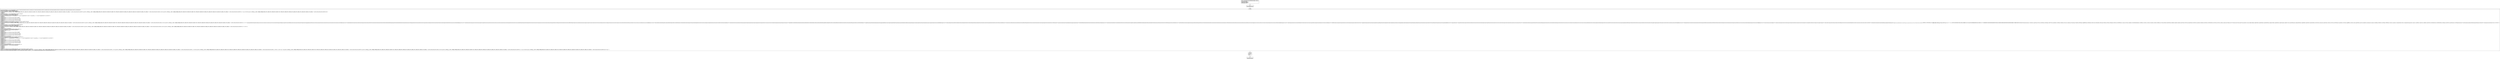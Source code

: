 digraph "CFG forandroidx.core.util.PatternsCompat.\<clinit\>()V" {
Node_4 [shape=record,label="{4\:\ ?|MTH_ENTER_BLOCK\l}"];
Node_6 [shape=record,label="{6\:\ 0x0001|java.util.regex.Pattern r0 = java.util.regex.Pattern.compile(\"((25[0\-5]\|2[0\-4][0\-9]\|[0\-1][0\-9]\{2\}\|[1\-9][0\-9]\|[1\-9]).(25[0\-5]\|2[0\-4][0\-9]\|[0\-1][0\-9]\{2\}\|[1\-9][0\-9]\|[1\-9]\|0).(25[0\-5]\|2[0\-4][0\-9]\|[0\-1][0\-9]\{2\}\|[1\-9][0\-9]\|[1\-9]\|0).(25[0\-5]\|2[0\-4][0\-9]\|[0\-1][0\-9]\{2\}\|[1\-9][0\-9]\|[0\-9]))\")\landroidx.core.util.PatternsCompat.IP_ADDRESS = r0\ljava.lang.StringBuilder r1 = new java.lang.StringBuilder()\lr1.append(\"(([a\-zA\-Z0\-9[ \-ud7ff豈\-﷏ﷰ\-uffef𐀀\-u1fffd𠀀\-u2fffd𰀀\-u3fffdu40000\-u4fffdu50000\-u5fffdu60000\-u6fffdu70000\-u7fffdu80000\-u8fffdu90000\-u9fffdua0000\-uafffdub0000\-ubfffduc0000\-ucfffdud0000\-udfffdue1000\-uefffd&&[^ [u2000\-u200a]u2028u2029 u3000]]](?:[a\-zA\-Z0\-9[ \-ud7ff豈\-﷏ﷰ\-uffef𐀀\-u1fffd𠀀\-u2fffd𰀀\-u3fffdu40000\-u4fffdu50000\-u5fffdu60000\-u6fffdu70000\-u7fffdu80000\-u8fffdu90000\-u9fffdua0000\-uafffdub0000\-ubfffduc0000\-ucfffdud0000\-udfffdue1000\-uefffd&&[^ [u2000\-u200a]u2028u2029 u3000]]_\-]\{0,61\}[a\-zA\-Z0\-9[ \-ud7ff豈\-﷏ﷰ\-uffef𐀀\-u1fffd𠀀\-u2fffd𰀀\-u3fffdu40000\-u4fffdu50000\-u5fffdu60000\-u6fffdu70000\-u7fffdu80000\-u8fffdu90000\-u9fffdua0000\-uafffdub0000\-ubfffduc0000\-ucfffdud0000\-udfffdue1000\-uefffd&&[^ [u2000\-u200a]u2028u2029 u3000]]])\{0,1\}.)+(xn\-\-[w\-]\{0,58\}w\|[a\-zA\-Z[ \-ud7ff豈\-﷏ﷰ\-uffef𐀀\-u1fffd𠀀\-u2fffd𰀀\-u3fffdu40000\-u4fffdu50000\-u5fffdu60000\-u6fffdu70000\-u7fffdu80000\-u8fffdu90000\-u9fffdua0000\-uafffdub0000\-ubfffduc0000\-ucfffdud0000\-udfffdue1000\-uefffd&&[^ [u2000\-u200a]u2028u2029 u3000]]]\{2,63\})\|\")\lr1.append(r0)\lr1.append(\")\")\ljava.util.regex.Pattern r1 = java.util.regex.Pattern.compile(r1.toString())\landroidx.core.util.PatternsCompat.DOMAIN_NAME = r1\ljava.lang.StringBuilder r3 = new java.lang.StringBuilder()\lr3.append(\"(((?:(?i:http\|https\|rtsp):\/\/(?:(?:[a\-zA\-Z0\-9$\-_.+!*'(),;?&=]\|(?:%[a\-fA\-F0\-9]\{2\}))\{1,64\}(?::(?:[a\-zA\-Z0\-9$\-_.+!*'(),;?&=]\|(?:%[a\-fA\-F0\-9]\{2\}))\{1,25\})?@)?)?(?:\")\lr3.append(r1)\lr3.append(\")(?:\")\lr3.append(androidx.core.util.PatternsCompat.PORT_NUMBER)\lr3.append(\")?)(\")\lr3.append(androidx.core.util.PatternsCompat.PATH_AND_QUERY)\lr3.append(\")?\")\lr3.append(androidx.core.util.PatternsCompat.WORD_BOUNDARY)\lr3.append(\")\")\landroidx.core.util.PatternsCompat.WEB_URL = java.util.regex.Pattern.compile(r3.toString())\ljava.lang.StringBuilder r3 = new java.lang.StringBuilder()\lr3.append(\"(?:(?:(?:[a\-zA\-Z0\-9[ \-ud7ff豈\-﷏ﷰ\-uffef𐀀\-u1fffd𠀀\-u2fffd𰀀\-u3fffdu40000\-u4fffdu50000\-u5fffdu60000\-u6fffdu70000\-u7fffdu80000\-u8fffdu90000\-u9fffdua0000\-uafffdub0000\-ubfffduc0000\-ucfffdud0000\-udfffdue1000\-uefffd&&[^ [u2000\-u200a]u2028u2029 u3000]]](?:[a\-zA\-Z0\-9[ \-ud7ff豈\-﷏ﷰ\-uffef𐀀\-u1fffd𠀀\-u2fffd𰀀\-u3fffdu40000\-u4fffdu50000\-u5fffdu60000\-u6fffdu70000\-u7fffdu80000\-u8fffdu90000\-u9fffdua0000\-uafffdub0000\-ubfffduc0000\-ucfffdud0000\-udfffdue1000\-uefffd&&[^ [u2000\-u200a]u2028u2029 u3000]]_\-]\{0,61\}[a\-zA\-Z0\-9[ \-ud7ff豈\-﷏ﷰ\-uffef𐀀\-u1fffd𠀀\-u2fffd𰀀\-u3fffdu40000\-u4fffdu50000\-u5fffdu60000\-u6fffdu70000\-u7fffdu80000\-u8fffdu90000\-u9fffdua0000\-uafffdub0000\-ubfffduc0000\-ucfffdud0000\-udfffdue1000\-uefffd&&[^ [u2000\-u200a]u2028u2029 u3000]]])\{0,1\}.)+(?:(?:(?:aaa\|aarp\|abb\|abbott\|abogado\|academy\|accenture\|accountant\|accountants\|aco\|active\|actor\|ads\|adult\|aeg\|aero\|afl\|agency\|aig\|airforce\|airtel\|allfinanz\|alsace\|amica\|amsterdam\|android\|apartments\|app\|apple\|aquarelle\|aramco\|archi\|army\|arpa\|arte\|asia\|associates\|attorney\|auction\|audio\|auto\|autos\|axa\|azure\|a[cdefgilmoqrstuwxz])\|(?:band\|bank\|bar\|barcelona\|barclaycard\|barclays\|bargains\|bauhaus\|bayern\|bbc\|bbva\|bcn\|beats\|beer\|bentley\|berlin\|best\|bet\|bharti\|bible\|bid\|bike\|bing\|bingo\|bio\|biz\|black\|blackfriday\|bloomberg\|blue\|bms\|bmw\|bnl\|bnpparibas\|boats\|bom\|bond\|boo\|boots\|boutique\|bradesco\|bridgestone\|broadway\|broker\|brother\|brussels\|budapest\|build\|builders\|business\|buzz\|bzh\|b[abdefghijmnorstvwyz])\|(?:cab\|cafe\|cal\|camera\|camp\|cancerresearch\|canon\|capetown\|capital\|car\|caravan\|cards\|care\|career\|careers\|cars\|cartier\|casa\|cash\|casino\|cat\|catering\|cba\|cbn\|ceb\|center\|ceo\|cern\|cfa\|cfd\|chanel\|channel\|chat\|cheap\|chloe\|christmas\|chrome\|church\|cipriani\|cisco\|citic\|city\|cityeats\|claims\|cleaning\|click\|clinic\|clothing\|cloud\|club\|clubmed\|coach\|codes\|coffee\|college\|cologne\|com\|commbank\|community\|company\|computer\|comsec\|condos\|construction\|consulting\|contractors\|cooking\|cool\|coop\|corsica\|country\|coupons\|courses\|credit\|creditcard\|creditunion\|cricket\|crown\|crs\|cruises\|csc\|cuisinella\|cymru\|cyou\|c[acdfghiklmnoruvwxyz])\|(?:dabur\|dad\|dance\|date\|dating\|datsun\|day\|dclk\|deals\|degree\|delivery\|dell\|delta\|democrat\|dental\|dentist\|desi\|design\|dev\|diamonds\|diet\|digital\|direct\|directory\|discount\|dnp\|docs\|dog\|doha\|domains\|doosan\|download\|drive\|durban\|dvag\|d[ejkmoz])\|(?:earth\|eat\|edu\|education\|email\|emerck\|energy\|engineer\|engineering\|enterprises\|epson\|equipment\|erni\|esq\|estate\|eurovision\|eus\|events\|everbank\|exchange\|expert\|exposed\|express\|e[cegrstu])\|(?:fage\|fail\|fairwinds\|faith\|family\|fan\|fans\|farm\|fashion\|feedback\|ferrero\|film\|final\|finance\|financial\|firmdale\|fish\|fishing\|fit\|fitness\|flights\|florist\|flowers\|flsmidth\|fly\|foo\|football\|forex\|forsale\|forum\|foundation\|frl\|frogans\|fund\|furniture\|futbol\|fyi\|f[ijkmor])\|(?:gal\|gallery\|game\|garden\|gbiz\|gdn\|gea\|gent\|genting\|ggee\|gift\|gifts\|gives\|giving\|glass\|gle\|global\|globo\|gmail\|gmo\|gmx\|gold\|goldpoint\|golf\|goo\|goog\|google\|gop\|gov\|grainger\|graphics\|gratis\|green\|gripe\|group\|gucci\|guge\|guide\|guitars\|guru\|g[abdefghilmnpqrstuwy])\|(?:hamburg\|hangout\|haus\|healthcare\|help\|here\|hermes\|hiphop\|hitachi\|hiv\|hockey\|holdings\|holiday\|homedepot\|homes\|honda\|horse\|host\|hosting\|hoteles\|hotmail\|house\|how\|hsbc\|hyundai\|h[kmnrtu])\|(?:ibm\|icbc\|ice\|icu\|ifm\|iinet\|immo\|immobilien\|industries\|infiniti\|info\|ing\|ink\|institute\|insure\|int\|international\|investments\|ipiranga\|irish\|ist\|istanbul\|itau\|iwc\|i[delmnoqrst])\|(?:jaguar\|java\|jcb\|jetzt\|jewelry\|jlc\|jll\|jobs\|joburg\|jprs\|juegos\|j[emop])\|(?:kaufen\|kddi\|kia\|kim\|kinder\|kitchen\|kiwi\|koeln\|komatsu\|krd\|kred\|kyoto\|k[eghimnprwyz])\|(?:lacaixa\|lancaster\|land\|landrover\|lasalle\|lat\|latrobe\|law\|lawyer\|lds\|lease\|leclerc\|legal\|lexus\|lgbt\|liaison\|lidl\|life\|lifestyle\|lighting\|limited\|limo\|linde\|link\|live\|lixil\|loan\|loans\|lol\|london\|lotte\|lotto\|love\|ltd\|ltda\|lupin\|luxe\|luxury\|l[abcikrstuvy])\|(?:madrid\|maif\|maison\|man\|management\|mango\|market\|marketing\|markets\|marriott\|mba\|media\|meet\|melbourne\|meme\|memorial\|men\|menu\|meo\|miami\|microsoft\|mil\|mini\|mma\|mobi\|moda\|moe\|moi\|mom\|monash\|money\|montblanc\|mormon\|mortgage\|moscow\|motorcycles\|mov\|movie\|movistar\|mtn\|mtpc\|mtr\|museum\|mutuelle\|m[acdeghklmnopqrstuvwxyz])\|(?:nadex\|nagoya\|name\|navy\|nec\|net\|netbank\|network\|neustar\|new\|news\|nexus\|ngo\|nhk\|nico\|ninja\|nissan\|nokia\|nra\|nrw\|ntt\|nyc\|n[acefgilopruz])\|(?:obi\|office\|okinawa\|omega\|one\|ong\|onl\|online\|ooo\|oracle\|orange\|org\|organic\|osaka\|otsuka\|ovh\|om)\|(?:page\|panerai\|paris\|partners\|parts\|party\|pet\|pharmacy\|philips\|photo\|photography\|photos\|physio\|piaget\|pics\|pictet\|pictures\|ping\|pink\|pizza\|place\|play\|playstation\|plumbing\|plus\|pohl\|poker\|porn\|post\|praxi\|press\|pro\|prod\|productions\|prof\|properties\|property\|protection\|pub\|p[aefghklmnrstwy])\|(?:qpon\|quebec\|qa)\|(?:racing\|realtor\|realty\|recipes\|red\|redstone\|rehab\|reise\|reisen\|reit\|ren\|rent\|rentals\|repair\|report\|republican\|rest\|restaurant\|review\|reviews\|rich\|ricoh\|rio\|rip\|rocher\|rocks\|rodeo\|rsvp\|ruhr\|run\|rwe\|ryukyu\|r[eosuw])\|(?:saarland\|sakura\|sale\|samsung\|sandvik\|sandvikcoromant\|sanofi\|sap\|sapo\|sarl\|saxo\|sbs\|sca\|scb\|schmidt\|scholarships\|school\|schule\|schwarz\|science\|scor\|scot\|seat\|security\|seek\|sener\|services\|seven\|sew\|sex\|sexy\|shiksha\|shoes\|show\|shriram\|singles\|site\|ski\|sky\|skype\|sncf\|soccer\|social\|software\|sohu\|solar\|solutions\|sony\|soy\|space\|spiegel\|spreadbetting\|srl\|stada\|starhub\|statoil\|stc\|stcgroup\|stockholm\|studio\|study\|style\|sucks\|supplies\|supply\|support\|surf\|surgery\|suzuki\|swatch\|swiss\|sydney\|systems\|s[abcdeghijklmnortuvxyz])\|(?:tab\|taipei\|tatamotors\|tatar\|tattoo\|tax\|taxi\|team\|tech\|technology\|tel\|telefonica\|temasek\|tennis\|thd\|theater\|theatre\|tickets\|tienda\|tips\|tires\|tirol\|today\|tokyo\|tools\|top\|toray\|toshiba\|tours\|town\|toyota\|toys\|trade\|trading\|training\|travel\|trust\|tui\|t[cdfghjklmnortvwz])\|(?:ubs\|university\|uno\|uol\|u[agksyz])\|(?:vacations\|vana\|vegas\|ventures\|versicherung\|vet\|viajes\|video\|villas\|vin\|virgin\|vision\|vista\|vistaprint\|viva\|vlaanderen\|vodka\|vote\|voting\|voto\|voyage\|v[aceginu])\|(?:wales\|walter\|wang\|watch\|webcam\|website\|wed\|wedding\|weir\|whoswho\|wien\|wiki\|williamhill\|win\|windows\|wine\|wme\|work\|works\|world\|wtc\|wtf\|w[fs])\|(?:ελ\|бел\|дети\|ком\|мкд\|мон\|москва\|онлайн\|орг\|рус\|рф\|сайт\|срб\|укр\|қаз\|հայ\|קום\|ارامكو\|الاردن\|الجزائر\|السعودية\|المغرب\|امارات\|ایران\|بازار\|بھارت\|تونس\|سودان\|سورية\|شبكة\|عراق\|عمان\|فلسطين\|قطر\|كوم\|مصر\|مليسيا\|موقع\|कॉम\|नेट\|भारत\|संगठन\|ভারত\|ਭਾਰਤ\|ભારત\|இந்தியா\|இலங்கை\|சிங்கப்பூர்\|భారత్\|ලංකා\|คอม\|ไทย\|გე\|みんな\|グーグル\|コム\|世界\|中信\|中国\|中國\|中文网\|企业\|佛山\|信息\|健康\|八卦\|公司\|公益\|台湾\|台灣\|商城\|商店\|商标\|在线\|大拿\|娱乐\|工行\|广东\|慈善\|我爱你\|手机\|政务\|政府\|新加坡\|新闻\|时尚\|机构\|淡马锡\|游戏\|点看\|移动\|组织机构\|网址\|网店\|网络\|谷歌\|集团\|飞利浦\|餐厅\|香港\|닷넷\|닷컴\|삼성\|한국\|xbox\|xerox\|xin\|xn\-\-11b4c3d\|xn\-\-1qqw23a\|xn\-\-30rr7y\|xn\-\-3bst00m\|xn\-\-3ds443g\|xn\-\-3e0b707e\|xn\-\-3pxu8k\|xn\-\-42c2d9a\|xn\-\-45brj9c\|xn\-\-45q11c\|xn\-\-4gbrim\|xn\-\-55qw42g\|xn\-\-55qx5d\|xn\-\-6frz82g\|xn\-\-6qq986b3xl\|xn\-\-80adxhks\|xn\-\-80ao21a\|xn\-\-80asehdb\|xn\-\-80aswg\|xn\-\-90a3ac\|xn\-\-90ais\|xn\-\-9dbq2a\|xn\-\-9et52u\|xn\-\-b4w605ferd\|xn\-\-c1avg\|xn\-\-c2br7g\|xn\-\-cg4bki\|xn\-\-clchc0ea0b2g2a9gcd\|xn\-\-czr694b\|xn\-\-czrs0t\|xn\-\-czru2d\|xn\-\-d1acj3b\|xn\-\-d1alf\|xn\-\-efvy88h\|xn\-\-estv75g\|xn\-\-fhbei\|xn\-\-fiq228c5hs\|xn\-\-fiq64b\|xn\-\-fiqs8s\|xn\-\-fiqz9s\|xn\-\-fjq720a\|xn\-\-flw351e\|xn\-\-fpcrj9c3d\|xn\-\-fzc2c9e2c\|xn\-\-gecrj9c\|xn\-\-h2brj9c\|xn\-\-hxt814e\|xn\-\-i1b6b1a6a2e\|xn\-\-imr513n\|xn\-\-io0a7i\|xn\-\-j1aef\|xn\-\-j1amh\|xn\-\-j6w193g\|xn\-\-kcrx77d1x4a\|xn\-\-kprw13d\|xn\-\-kpry57d\|xn\-\-kput3i\|xn\-\-l1acc\|xn\-\-lgbbat1ad8j\|xn\-\-mgb9awbf\|xn\-\-mgba3a3ejt\|xn\-\-mgba3a4f16a\|xn\-\-mgbaam7a8h\|xn\-\-mgbab2bd\|xn\-\-mgbayh7gpa\|xn\-\-mgbbh1a71e\|xn\-\-mgbc0a9azcg\|xn\-\-mgberp4a5d4ar\|xn\-\-mgbpl2fh\|xn\-\-mgbtx2b\|xn\-\-mgbx4cd0ab\|xn\-\-mk1bu44c\|xn\-\-mxtq1m\|xn\-\-ngbc5azd\|xn\-\-node\|xn\-\-nqv7f\|xn\-\-nqv7fs00ema\|xn\-\-nyqy26a\|xn\-\-o3cw4h\|xn\-\-ogbpf8fl\|xn\-\-p1acf\|xn\-\-p1ai\|xn\-\-pgbs0dh\|xn\-\-pssy2u\|xn\-\-q9jyb4c\|xn\-\-qcka1pmc\|xn\-\-qxam\|xn\-\-rhqv96g\|xn\-\-s9brj9c\|xn\-\-ses554g\|xn\-\-t60b56a\|xn\-\-tckwe\|xn\-\-unup4y\|xn\-\-vermgensberater\-ctb\|xn\-\-vermgensberatung\-pwb\|xn\-\-vhquv\|xn\-\-vuq861b\|xn\-\-wgbh1c\|xn\-\-wgbl6a\|xn\-\-xhq521b\|xn\-\-xkc2al3hye2a\|xn\-\-xkc2dl3a5ee0h\|xn\-\-y9a3aq\|xn\-\-yfro4i67o\|xn\-\-ygbi2ammx\|xn\-\-zfr164b\|xperia\|xxx\|xyz)\|(?:yachts\|yamaxun\|yandex\|yodobashi\|yoga\|yokohama\|youtube\|y[et])\|(?:zara\|zip\|zone\|zuerich\|z[amw]))\|xn\-\-[w\-]\{0,58\}w))\|\")\lr3.append(r0)\lr3.append(\")\")\ljava.util.regex.Pattern r3 = java.util.regex.Pattern.compile(r3.toString())\landroidx.core.util.PatternsCompat.STRICT_DOMAIN_NAME = r3\ljava.lang.StringBuilder r8 = new java.lang.StringBuilder()\lr8.append(\"(?:(?:[a\-zA\-Z0\-9[ \-ud7ff豈\-﷏ﷰ\-uffef𐀀\-u1fffd𠀀\-u2fffd𰀀\-u3fffdu40000\-u4fffdu50000\-u5fffdu60000\-u6fffdu70000\-u7fffdu80000\-u8fffdu90000\-u9fffdua0000\-uafffdub0000\-ubfffduc0000\-ucfffdud0000\-udfffdue1000\-uefffd&&[^ [u2000\-u200a]u2028u2029 u3000]]](?:[a\-zA\-Z0\-9[ \-ud7ff豈\-﷏ﷰ\-uffef𐀀\-u1fffd𠀀\-u2fffd𰀀\-u3fffdu40000\-u4fffdu50000\-u5fffdu60000\-u6fffdu70000\-u7fffdu80000\-u8fffdu90000\-u9fffdua0000\-uafffdub0000\-ubfffduc0000\-ucfffdud0000\-udfffdue1000\-uefffd&&[^ [u2000\-u200a]u2028u2029 u3000]]_\-]\{0,61\}[a\-zA\-Z0\-9[ \-ud7ff豈\-﷏ﷰ\-uffef𐀀\-u1fffd𠀀\-u2fffd𰀀\-u3fffdu40000\-u4fffdu50000\-u5fffdu60000\-u6fffdu70000\-u7fffdu80000\-u8fffdu90000\-u9fffdua0000\-uafffdub0000\-ubfffduc0000\-ucfffdud0000\-udfffdue1000\-uefffd&&[^ [u2000\-u200a]u2028u2029 u3000]]])\{0,1\}(?:.(?=S))?)+\|\")\lr8.append(r0)\lr8.append(\")\")\ljava.lang.String r0 = r8.toString()\landroidx.core.util.PatternsCompat.RELAXED_DOMAIN_NAME = r0\ljava.lang.StringBuilder r8 = new java.lang.StringBuilder()\lr8.append(\"((?:b\|$\|^)(?\<!:\/\/)((?:\")\lr8.append(r3)\lr8.append(\")(?:\")\lr8.append(androidx.core.util.PatternsCompat.PORT_NUMBER)\lr8.append(\")?)(?:\")\lr8.append(androidx.core.util.PatternsCompat.PATH_AND_QUERY)\lr8.append(\")?\")\lr8.append(androidx.core.util.PatternsCompat.WORD_BOUNDARY)\lr8.append(\")\")\ljava.lang.String r3 = r8.toString()\landroidx.core.util.PatternsCompat.WEB_URL_WITHOUT_PROTOCOL = r3\ljava.lang.StringBuilder r8 = new java.lang.StringBuilder()\lr8.append(\"((?:b\|$\|^)(?:(?:(?i:http\|https\|rtsp):\/\/(?:(?:[a\-zA\-Z0\-9$\-_.+!*'(),;?&=]\|(?:%[a\-fA\-F0\-9]\{2\}))\{1,64\}(?::(?:[a\-zA\-Z0\-9$\-_.+!*'(),;?&=]\|(?:%[a\-fA\-F0\-9]\{2\}))\{1,25\})?@)?)(?:\")\lr8.append(r0)\lr8.append(\")?(?:\")\lr8.append(androidx.core.util.PatternsCompat.PORT_NUMBER)\lr8.append(\")?)(?:\")\lr8.append(androidx.core.util.PatternsCompat.PATH_AND_QUERY)\lr8.append(\")?\")\lr8.append(androidx.core.util.PatternsCompat.WORD_BOUNDARY)\lr8.append(\")\")\ljava.lang.String r0 = r8.toString()\landroidx.core.util.PatternsCompat.WEB_URL_WITH_PROTOCOL = r0\ljava.lang.StringBuilder r1 = new java.lang.StringBuilder()\lr1.append(\"(\")\lr1.append(r0)\lr1.append(\"\|\")\lr1.append(r3)\lr1.append(\")\")\landroidx.core.util.PatternsCompat.AUTOLINK_WEB_URL = java.util.regex.Pattern.compile(r1.toString())\landroidx.core.util.PatternsCompat.AUTOLINK_EMAIL_ADDRESS = java.util.regex.Pattern.compile(\"((?:b\|$\|^)(?:[a\-zA\-Z0\-9[ \-ud7ff豈\-﷏ﷰ\-uffef𐀀\-u1fffd𠀀\-u2fffd𰀀\-u3fffdu40000\-u4fffdu50000\-u5fffdu60000\-u6fffdu70000\-u7fffdu80000\-u8fffdu90000\-u9fffdua0000\-uafffdub0000\-ubfffduc0000\-ucfffdud0000\-udfffdue1000\-uefffd&&[^ [u2000\-u200a]u2028u2029 u3000]]+\-_%'](?:[a\-zA\-Z0\-9[ \-ud7ff豈\-﷏ﷰ\-uffef𐀀\-u1fffd𠀀\-u2fffd𰀀\-u3fffdu40000\-u4fffdu50000\-u5fffdu60000\-u6fffdu70000\-u7fffdu80000\-u8fffdu90000\-u9fffdua0000\-uafffdub0000\-ubfffduc0000\-ucfffdud0000\-udfffdue1000\-uefffd&&[^ [u2000\-u200a]u2028u2029 u3000]]+\-_%'.]\{0,62\}[a\-zA\-Z0\-9[ \-ud7ff豈\-﷏ﷰ\-uffef𐀀\-u1fffd𠀀\-u2fffd𰀀\-u3fffdu40000\-u4fffdu50000\-u5fffdu60000\-u6fffdu70000\-u7fffdu80000\-u8fffdu90000\-u9fffdua0000\-uafffdub0000\-ubfffduc0000\-ucfffdud0000\-udfffdue1000\-uefffd&&[^ [u2000\-u200a]u2028u2029 u3000]]+\-_%'])?@(?=.\{1,255\}(?:s\|$\|^))([a\-zA\-Z0\-9[ \-ud7ff豈\-﷏ﷰ\-uffef𐀀\-u1fffd𠀀\-u2fffd𰀀\-u3fffdu40000\-u4fffdu50000\-u5fffdu60000\-u6fffdu70000\-u7fffdu80000\-u8fffdu90000\-u9fffdua0000\-uafffdub0000\-ubfffduc0000\-ucfffdud0000\-udfffdue1000\-uefffd&&[^ [u2000\-u200a]u2028u2029 u3000]]](?:[a\-zA\-Z0\-9[ \-ud7ff豈\-﷏ﷰ\-uffef𐀀\-u1fffd𠀀\-u2fffd𰀀\-u3fffdu40000\-u4fffdu50000\-u5fffdu60000\-u6fffdu70000\-u7fffdu80000\-u8fffdu90000\-u9fffdua0000\-uafffdub0000\-ubfffduc0000\-ucfffdud0000\-udfffdue1000\-uefffd&&[^ [u2000\-u200a]u2028u2029 u3000]]_\-]\{0,61\}[a\-zA\-Z0\-9[ \-ud7ff豈\-﷏ﷰ\-uffef𐀀\-u1fffd𠀀\-u2fffd𰀀\-u3fffdu40000\-u4fffdu50000\-u5fffdu60000\-u6fffdu70000\-u7fffdu80000\-u8fffdu90000\-u9fffdua0000\-uafffdub0000\-ubfffduc0000\-ucfffdud0000\-udfffdue1000\-uefffd&&[^ [u2000\-u200a]u2028u2029 u3000]]])\{0,1\}.)+(xn\-\-[w\-]\{0,58\}w\|[a\-zA\-Z[ \-ud7ff豈\-﷏ﷰ\-uffef𐀀\-u1fffd𠀀\-u2fffd𰀀\-u3fffdu40000\-u4fffdu50000\-u5fffdu60000\-u6fffdu70000\-u7fffdu80000\-u8fffdu90000\-u9fffdua0000\-uafffdub0000\-ubfffduc0000\-ucfffdud0000\-udfffdue1000\-uefffd&&[^ [u2000\-u200a]u2028u2029 u3000]]]\{2,63\}))(?:b\|$\|^))\")\landroidx.core.util.PatternsCompat.EMAIL_ADDRESS = java.util.regex.Pattern.compile(\"[a\-zA\-Z0\-9+._%\-+]\{1,256\}@[a\-zA\-Z0\-9][a\-zA\-Z0\-9\-]\{0,64\}(.[a\-zA\-Z0\-9][a\-zA\-Z0\-9\-]\{0,25\})+\")\l}"];
Node_7 [shape=record,label="{7\:\ 0x0114|RETURN\l|return\l}"];
Node_5 [shape=record,label="{5\:\ ?|MTH_EXIT_BLOCK\l}"];
MethodNode[shape=record,label="{static void androidx.core.util.PatternsCompat.\<clinit\>()  | USE_LINES_HINTS\lINLINE_NOT_NEEDED\lTYPE_VARS: EMPTY\l}"];
MethodNode -> Node_4;Node_4 -> Node_6;
Node_6 -> Node_7;
Node_7 -> Node_5;
}

